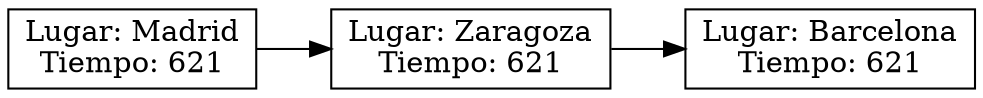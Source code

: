 digraph G {

graph [ dpi = 300 ];
rankdir=LR size="8,5"
	node [shape=record]
Madrid[label="Lugar: Madrid\nTiempo: 621"]
Zaragoza[label="Lugar: Zaragoza\nTiempo: 621"]
Barcelona[label="Lugar: Barcelona\nTiempo: 621"]
Madrid->Zaragoza->Barcelona

}
